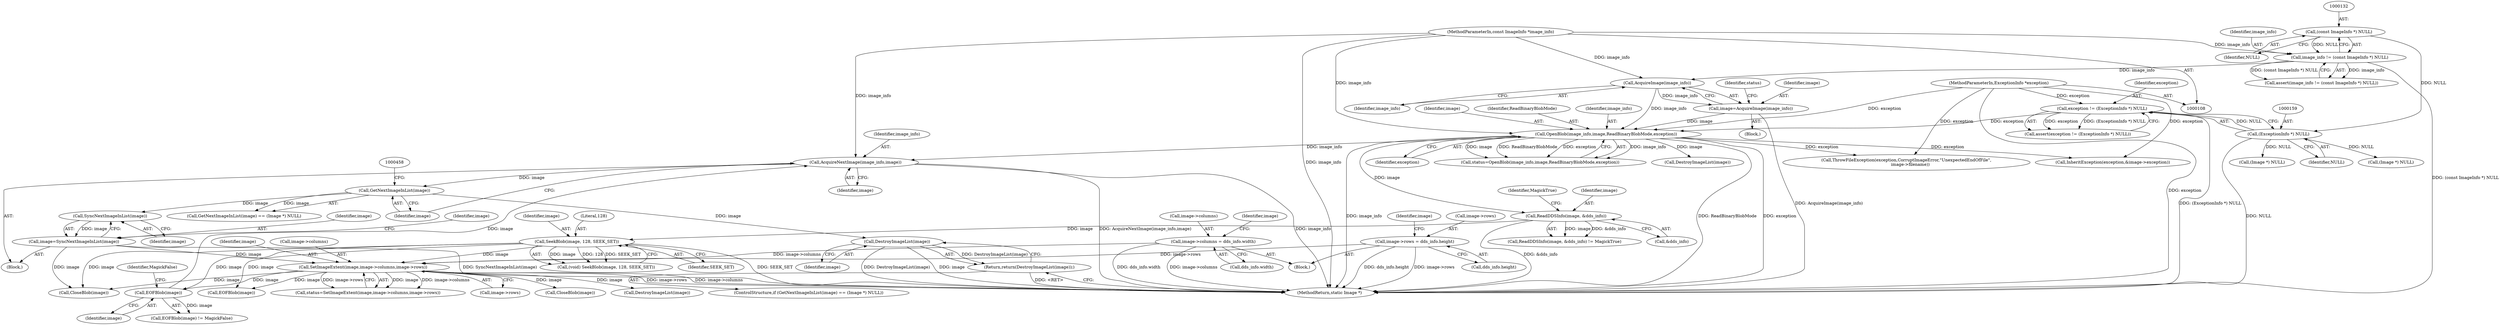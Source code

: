 digraph "0_ImageMagick_504ada82b6fa38a30c846c1c29116af7290decb2@pointer" {
"1000461" [label="(Call,DestroyImageList(image))"];
"1000455" [label="(Call,GetNextImageInList(image))"];
"1000450" [label="(Call,AcquireNextImage(image_info,image))"];
"1000173" [label="(Call,OpenBlob(image_info,image,ReadBinaryBlobMode,exception))"];
"1000169" [label="(Call,AcquireImage(image_info))"];
"1000129" [label="(Call,image_info != (const ImageInfo *) NULL)"];
"1000109" [label="(MethodParameterIn,const ImageInfo *image_info)"];
"1000131" [label="(Call,(const ImageInfo *) NULL)"];
"1000167" [label="(Call,image=AcquireImage(image_info))"];
"1000156" [label="(Call,exception != (ExceptionInfo *) NULL)"];
"1000110" [label="(MethodParameterIn,ExceptionInfo *exception)"];
"1000158" [label="(Call,(ExceptionInfo *) NULL)"];
"1000444" [label="(Call,EOFBlob(image))"];
"1000228" [label="(Call,SeekBlob(image, 128, SEEK_SET))"];
"1000193" [label="(Call,ReadDDSInfo(image, &dds_info))"];
"1000522" [label="(Call,SetImageExtent(image,image->columns,image->rows))"];
"1000463" [label="(Call,image=SyncNextImageInList(image))"];
"1000465" [label="(Call,SyncNextImageInList(image))"];
"1000477" [label="(Call,image->columns = dds_info.width)"];
"1000484" [label="(Call,image->rows = dds_info.height)"];
"1000460" [label="(Return,return(DestroyImageList(image));)"];
"1000465" [label="(Call,SyncNextImageInList(image))"];
"1000484" [label="(Call,image->rows = dds_info.height)"];
"1000175" [label="(Identifier,image)"];
"1000157" [label="(Identifier,exception)"];
"1000226" [label="(Call,(void) SeekBlob(image, 128, SEEK_SET))"];
"1000195" [label="(Call,&dds_info)"];
"1000228" [label="(Call,SeekBlob(image, 128, SEEK_SET))"];
"1000194" [label="(Identifier,image)"];
"1000457" [label="(Call,(Image *) NULL)"];
"1000445" [label="(Identifier,image)"];
"1000565" [label="(Call,EOFBlob(image))"];
"1000452" [label="(Identifier,image)"];
"1000110" [label="(MethodParameterIn,ExceptionInfo *exception)"];
"1000156" [label="(Call,exception != (ExceptionInfo *) NULL)"];
"1000168" [label="(Identifier,image)"];
"1000443" [label="(Call,EOFBlob(image) != MagickFalse)"];
"1000173" [label="(Call,OpenBlob(image_info,image,ReadBinaryBlobMode,exception))"];
"1000462" [label="(Identifier,image)"];
"1000155" [label="(Call,assert(exception != (ExceptionInfo *) NULL))"];
"1000436" [label="(Block,)"];
"1000170" [label="(Identifier,image_info)"];
"1000466" [label="(Identifier,image)"];
"1000129" [label="(Call,image_info != (const ImageInfo *) NULL)"];
"1000456" [label="(Identifier,image)"];
"1000176" [label="(Identifier,ReadBinaryBlobMode)"];
"1000177" [label="(Identifier,exception)"];
"1000520" [label="(Call,status=SetImageExtent(image,image->columns,image->rows))"];
"1000478" [label="(Call,image->columns)"];
"1000527" [label="(Call,image->rows)"];
"1000558" [label="(Call,CloseBlob(image))"];
"1000464" [label="(Identifier,image)"];
"1000192" [label="(Call,ReadDDSInfo(image, &dds_info) != MagickTrue)"];
"1000111" [label="(Block,)"];
"1000174" [label="(Identifier,image_info)"];
"1000169" [label="(Call,AcquireImage(image_info))"];
"1000160" [label="(Identifier,NULL)"];
"1000469" [label="(Identifier,image)"];
"1000493" [label="(Identifier,image)"];
"1000185" [label="(Call,DestroyImageList(image))"];
"1000131" [label="(Call,(const ImageInfo *) NULL)"];
"1000522" [label="(Call,SetImageExtent(image,image->columns,image->rows))"];
"1000133" [label="(Identifier,NULL)"];
"1000229" [label="(Identifier,image)"];
"1000230" [label="(Literal,128)"];
"1000485" [label="(Call,image->rows)"];
"1000197" [label="(Identifier,MagickTrue)"];
"1000486" [label="(Identifier,image)"];
"1000523" [label="(Identifier,image)"];
"1000450" [label="(Call,AcquireNextImage(image_info,image))"];
"1000193" [label="(Call,ReadDDSInfo(image, &dds_info))"];
"1000128" [label="(Call,assert(image_info != (const ImageInfo *) NULL))"];
"1000542" [label="(Call,DestroyImageList(image))"];
"1000582" [label="(MethodReturn,static Image *)"];
"1000158" [label="(Call,(ExceptionInfo *) NULL)"];
"1000231" [label="(Identifier,SEEK_SET)"];
"1000463" [label="(Call,image=SyncNextImageInList(image))"];
"1000524" [label="(Call,image->columns)"];
"1000167" [label="(Call,image=AcquireImage(image_info))"];
"1000461" [label="(Call,DestroyImageList(image))"];
"1000535" [label="(Call,InheritException(exception,&image->exception))"];
"1000453" [label="(ControlStructure,if (GetNextImageInList(image) == (Image *) NULL))"];
"1000171" [label="(Call,status=OpenBlob(image_info,image,ReadBinaryBlobMode,exception))"];
"1000444" [label="(Call,EOFBlob(image))"];
"1000460" [label="(Return,return(DestroyImageList(image));)"];
"1000130" [label="(Identifier,image_info)"];
"1000188" [label="(Call,(Image *) NULL)"];
"1000454" [label="(Call,GetNextImageInList(image) == (Image *) NULL)"];
"1000451" [label="(Identifier,image_info)"];
"1000488" [label="(Call,dds_info.height)"];
"1000455" [label="(Call,GetNextImageInList(image))"];
"1000477" [label="(Call,image->columns = dds_info.width)"];
"1000515" [label="(Call,CloseBlob(image))"];
"1000568" [label="(Call,ThrowFileException(exception,CorruptImageError,\"UnexpectedEndOfFile\",\n      image->filename))"];
"1000109" [label="(MethodParameterIn,const ImageInfo *image_info)"];
"1000481" [label="(Call,dds_info.width)"];
"1000172" [label="(Identifier,status)"];
"1000446" [label="(Identifier,MagickFalse)"];
"1000441" [label="(Block,)"];
"1000461" -> "1000460"  [label="AST: "];
"1000461" -> "1000462"  [label="CFG: "];
"1000462" -> "1000461"  [label="AST: "];
"1000460" -> "1000461"  [label="CFG: "];
"1000461" -> "1000582"  [label="DDG: DestroyImageList(image)"];
"1000461" -> "1000582"  [label="DDG: image"];
"1000461" -> "1000460"  [label="DDG: DestroyImageList(image)"];
"1000455" -> "1000461"  [label="DDG: image"];
"1000455" -> "1000454"  [label="AST: "];
"1000455" -> "1000456"  [label="CFG: "];
"1000456" -> "1000455"  [label="AST: "];
"1000458" -> "1000455"  [label="CFG: "];
"1000455" -> "1000454"  [label="DDG: image"];
"1000450" -> "1000455"  [label="DDG: image"];
"1000455" -> "1000465"  [label="DDG: image"];
"1000450" -> "1000441"  [label="AST: "];
"1000450" -> "1000452"  [label="CFG: "];
"1000451" -> "1000450"  [label="AST: "];
"1000452" -> "1000450"  [label="AST: "];
"1000456" -> "1000450"  [label="CFG: "];
"1000450" -> "1000582"  [label="DDG: AcquireNextImage(image_info,image)"];
"1000450" -> "1000582"  [label="DDG: image_info"];
"1000173" -> "1000450"  [label="DDG: image_info"];
"1000109" -> "1000450"  [label="DDG: image_info"];
"1000444" -> "1000450"  [label="DDG: image"];
"1000173" -> "1000171"  [label="AST: "];
"1000173" -> "1000177"  [label="CFG: "];
"1000174" -> "1000173"  [label="AST: "];
"1000175" -> "1000173"  [label="AST: "];
"1000176" -> "1000173"  [label="AST: "];
"1000177" -> "1000173"  [label="AST: "];
"1000171" -> "1000173"  [label="CFG: "];
"1000173" -> "1000582"  [label="DDG: ReadBinaryBlobMode"];
"1000173" -> "1000582"  [label="DDG: exception"];
"1000173" -> "1000582"  [label="DDG: image_info"];
"1000173" -> "1000171"  [label="DDG: image_info"];
"1000173" -> "1000171"  [label="DDG: image"];
"1000173" -> "1000171"  [label="DDG: ReadBinaryBlobMode"];
"1000173" -> "1000171"  [label="DDG: exception"];
"1000169" -> "1000173"  [label="DDG: image_info"];
"1000109" -> "1000173"  [label="DDG: image_info"];
"1000167" -> "1000173"  [label="DDG: image"];
"1000156" -> "1000173"  [label="DDG: exception"];
"1000110" -> "1000173"  [label="DDG: exception"];
"1000173" -> "1000185"  [label="DDG: image"];
"1000173" -> "1000193"  [label="DDG: image"];
"1000173" -> "1000535"  [label="DDG: exception"];
"1000173" -> "1000568"  [label="DDG: exception"];
"1000169" -> "1000167"  [label="AST: "];
"1000169" -> "1000170"  [label="CFG: "];
"1000170" -> "1000169"  [label="AST: "];
"1000167" -> "1000169"  [label="CFG: "];
"1000169" -> "1000167"  [label="DDG: image_info"];
"1000129" -> "1000169"  [label="DDG: image_info"];
"1000109" -> "1000169"  [label="DDG: image_info"];
"1000129" -> "1000128"  [label="AST: "];
"1000129" -> "1000131"  [label="CFG: "];
"1000130" -> "1000129"  [label="AST: "];
"1000131" -> "1000129"  [label="AST: "];
"1000128" -> "1000129"  [label="CFG: "];
"1000129" -> "1000582"  [label="DDG: (const ImageInfo *) NULL"];
"1000129" -> "1000128"  [label="DDG: image_info"];
"1000129" -> "1000128"  [label="DDG: (const ImageInfo *) NULL"];
"1000109" -> "1000129"  [label="DDG: image_info"];
"1000131" -> "1000129"  [label="DDG: NULL"];
"1000109" -> "1000108"  [label="AST: "];
"1000109" -> "1000582"  [label="DDG: image_info"];
"1000131" -> "1000133"  [label="CFG: "];
"1000132" -> "1000131"  [label="AST: "];
"1000133" -> "1000131"  [label="AST: "];
"1000131" -> "1000158"  [label="DDG: NULL"];
"1000167" -> "1000111"  [label="AST: "];
"1000168" -> "1000167"  [label="AST: "];
"1000172" -> "1000167"  [label="CFG: "];
"1000167" -> "1000582"  [label="DDG: AcquireImage(image_info)"];
"1000156" -> "1000155"  [label="AST: "];
"1000156" -> "1000158"  [label="CFG: "];
"1000157" -> "1000156"  [label="AST: "];
"1000158" -> "1000156"  [label="AST: "];
"1000155" -> "1000156"  [label="CFG: "];
"1000156" -> "1000582"  [label="DDG: (ExceptionInfo *) NULL"];
"1000156" -> "1000155"  [label="DDG: exception"];
"1000156" -> "1000155"  [label="DDG: (ExceptionInfo *) NULL"];
"1000110" -> "1000156"  [label="DDG: exception"];
"1000158" -> "1000156"  [label="DDG: NULL"];
"1000110" -> "1000108"  [label="AST: "];
"1000110" -> "1000582"  [label="DDG: exception"];
"1000110" -> "1000535"  [label="DDG: exception"];
"1000110" -> "1000568"  [label="DDG: exception"];
"1000158" -> "1000160"  [label="CFG: "];
"1000159" -> "1000158"  [label="AST: "];
"1000160" -> "1000158"  [label="AST: "];
"1000158" -> "1000582"  [label="DDG: NULL"];
"1000158" -> "1000188"  [label="DDG: NULL"];
"1000158" -> "1000457"  [label="DDG: NULL"];
"1000444" -> "1000443"  [label="AST: "];
"1000444" -> "1000445"  [label="CFG: "];
"1000445" -> "1000444"  [label="AST: "];
"1000446" -> "1000444"  [label="CFG: "];
"1000444" -> "1000443"  [label="DDG: image"];
"1000228" -> "1000444"  [label="DDG: image"];
"1000522" -> "1000444"  [label="DDG: image"];
"1000228" -> "1000226"  [label="AST: "];
"1000228" -> "1000231"  [label="CFG: "];
"1000229" -> "1000228"  [label="AST: "];
"1000230" -> "1000228"  [label="AST: "];
"1000231" -> "1000228"  [label="AST: "];
"1000226" -> "1000228"  [label="CFG: "];
"1000228" -> "1000582"  [label="DDG: SEEK_SET"];
"1000228" -> "1000226"  [label="DDG: image"];
"1000228" -> "1000226"  [label="DDG: 128"];
"1000228" -> "1000226"  [label="DDG: SEEK_SET"];
"1000193" -> "1000228"  [label="DDG: image"];
"1000228" -> "1000515"  [label="DDG: image"];
"1000228" -> "1000522"  [label="DDG: image"];
"1000228" -> "1000565"  [label="DDG: image"];
"1000193" -> "1000192"  [label="AST: "];
"1000193" -> "1000195"  [label="CFG: "];
"1000194" -> "1000193"  [label="AST: "];
"1000195" -> "1000193"  [label="AST: "];
"1000197" -> "1000193"  [label="CFG: "];
"1000193" -> "1000582"  [label="DDG: &dds_info"];
"1000193" -> "1000192"  [label="DDG: image"];
"1000193" -> "1000192"  [label="DDG: &dds_info"];
"1000522" -> "1000520"  [label="AST: "];
"1000522" -> "1000527"  [label="CFG: "];
"1000523" -> "1000522"  [label="AST: "];
"1000524" -> "1000522"  [label="AST: "];
"1000527" -> "1000522"  [label="AST: "];
"1000520" -> "1000522"  [label="CFG: "];
"1000522" -> "1000582"  [label="DDG: image->columns"];
"1000522" -> "1000582"  [label="DDG: image->rows"];
"1000522" -> "1000515"  [label="DDG: image"];
"1000522" -> "1000520"  [label="DDG: image"];
"1000522" -> "1000520"  [label="DDG: image->columns"];
"1000522" -> "1000520"  [label="DDG: image->rows"];
"1000463" -> "1000522"  [label="DDG: image"];
"1000477" -> "1000522"  [label="DDG: image->columns"];
"1000484" -> "1000522"  [label="DDG: image->rows"];
"1000522" -> "1000542"  [label="DDG: image"];
"1000522" -> "1000558"  [label="DDG: image"];
"1000522" -> "1000565"  [label="DDG: image"];
"1000463" -> "1000441"  [label="AST: "];
"1000463" -> "1000465"  [label="CFG: "];
"1000464" -> "1000463"  [label="AST: "];
"1000465" -> "1000463"  [label="AST: "];
"1000469" -> "1000463"  [label="CFG: "];
"1000463" -> "1000582"  [label="DDG: SyncNextImageInList(image)"];
"1000465" -> "1000463"  [label="DDG: image"];
"1000463" -> "1000515"  [label="DDG: image"];
"1000465" -> "1000466"  [label="CFG: "];
"1000466" -> "1000465"  [label="AST: "];
"1000477" -> "1000436"  [label="AST: "];
"1000477" -> "1000481"  [label="CFG: "];
"1000478" -> "1000477"  [label="AST: "];
"1000481" -> "1000477"  [label="AST: "];
"1000486" -> "1000477"  [label="CFG: "];
"1000477" -> "1000582"  [label="DDG: dds_info.width"];
"1000477" -> "1000582"  [label="DDG: image->columns"];
"1000484" -> "1000436"  [label="AST: "];
"1000484" -> "1000488"  [label="CFG: "];
"1000485" -> "1000484"  [label="AST: "];
"1000488" -> "1000484"  [label="AST: "];
"1000493" -> "1000484"  [label="CFG: "];
"1000484" -> "1000582"  [label="DDG: dds_info.height"];
"1000484" -> "1000582"  [label="DDG: image->rows"];
"1000460" -> "1000453"  [label="AST: "];
"1000582" -> "1000460"  [label="CFG: "];
"1000460" -> "1000582"  [label="DDG: <RET>"];
}
